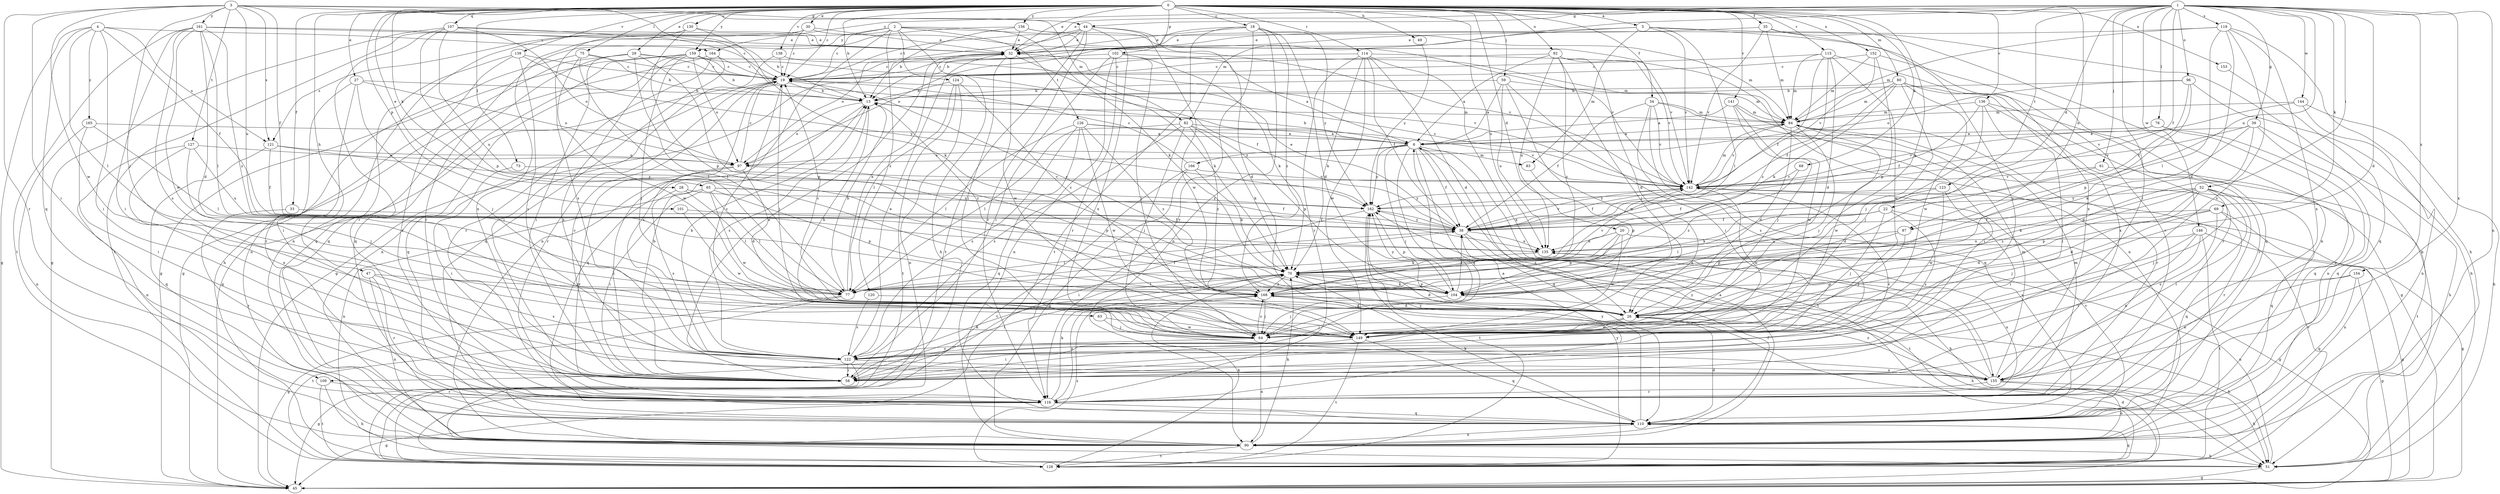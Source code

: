 strict digraph  {
0;
1;
2;
3;
4;
5;
6;
13;
18;
19;
20;
22;
26;
27;
28;
29;
30;
32;
33;
34;
35;
38;
39;
44;
45;
47;
49;
51;
52;
58;
59;
61;
63;
64;
65;
68;
69;
70;
73;
75;
76;
77;
80;
82;
83;
84;
87;
90;
92;
96;
97;
101;
102;
104;
107;
109;
110;
114;
115;
116;
119;
120;
121;
122;
123;
124;
126;
127;
128;
130;
135;
136;
138;
139;
141;
142;
144;
146;
149;
152;
153;
154;
155;
156;
159;
161;
162;
164;
165;
166;
168;
0 -> 5  [label=a];
0 -> 13  [label=b];
0 -> 18  [label=c];
0 -> 19  [label=c];
0 -> 20  [label=d];
0 -> 27  [label=e];
0 -> 28  [label=e];
0 -> 29  [label=e];
0 -> 30  [label=e];
0 -> 32  [label=e];
0 -> 33  [label=f];
0 -> 34  [label=f];
0 -> 35  [label=f];
0 -> 47  [label=h];
0 -> 49  [label=h];
0 -> 59  [label=j];
0 -> 65  [label=k];
0 -> 68  [label=k];
0 -> 73  [label=l];
0 -> 75  [label=l];
0 -> 80  [label=m];
0 -> 87  [label=n];
0 -> 92  [label=o];
0 -> 101  [label=p];
0 -> 102  [label=p];
0 -> 104  [label=p];
0 -> 107  [label=q];
0 -> 114  [label=r];
0 -> 115  [label=r];
0 -> 130  [label=u];
0 -> 135  [label=u];
0 -> 136  [label=v];
0 -> 138  [label=v];
0 -> 139  [label=v];
0 -> 141  [label=v];
0 -> 152  [label=x];
0 -> 153  [label=x];
0 -> 156  [label=y];
0 -> 159  [label=y];
1 -> 22  [label=d];
1 -> 26  [label=d];
1 -> 32  [label=e];
1 -> 38  [label=f];
1 -> 39  [label=g];
1 -> 44  [label=g];
1 -> 52  [label=i];
1 -> 58  [label=i];
1 -> 61  [label=j];
1 -> 69  [label=k];
1 -> 76  [label=l];
1 -> 82  [label=m];
1 -> 87  [label=n];
1 -> 90  [label=n];
1 -> 96  [label=o];
1 -> 119  [label=s];
1 -> 123  [label=t];
1 -> 144  [label=w];
1 -> 146  [label=w];
1 -> 154  [label=x];
1 -> 155  [label=x];
1 -> 164  [label=z];
2 -> 19  [label=c];
2 -> 51  [label=h];
2 -> 70  [label=k];
2 -> 90  [label=n];
2 -> 120  [label=s];
2 -> 121  [label=s];
2 -> 124  [label=t];
2 -> 126  [label=t];
2 -> 142  [label=v];
2 -> 159  [label=y];
3 -> 6  [label=a];
3 -> 38  [label=f];
3 -> 44  [label=g];
3 -> 58  [label=i];
3 -> 63  [label=j];
3 -> 82  [label=m];
3 -> 116  [label=r];
3 -> 121  [label=s];
3 -> 127  [label=t];
3 -> 135  [label=u];
3 -> 149  [label=w];
3 -> 161  [label=y];
4 -> 38  [label=f];
4 -> 45  [label=g];
4 -> 58  [label=i];
4 -> 77  [label=l];
4 -> 109  [label=q];
4 -> 121  [label=s];
4 -> 164  [label=z];
4 -> 165  [label=z];
5 -> 32  [label=e];
5 -> 77  [label=l];
5 -> 83  [label=m];
5 -> 90  [label=n];
5 -> 97  [label=o];
5 -> 142  [label=v];
5 -> 155  [label=x];
6 -> 13  [label=b];
6 -> 38  [label=f];
6 -> 64  [label=j];
6 -> 83  [label=m];
6 -> 97  [label=o];
6 -> 109  [label=q];
6 -> 110  [label=q];
6 -> 128  [label=t];
6 -> 162  [label=y];
6 -> 166  [label=z];
13 -> 84  [label=m];
13 -> 97  [label=o];
13 -> 110  [label=q];
13 -> 122  [label=s];
13 -> 168  [label=z];
18 -> 13  [label=b];
18 -> 26  [label=d];
18 -> 32  [label=e];
18 -> 90  [label=n];
18 -> 116  [label=r];
18 -> 128  [label=t];
18 -> 162  [label=y];
18 -> 168  [label=z];
19 -> 13  [label=b];
19 -> 45  [label=g];
19 -> 64  [label=j];
19 -> 110  [label=q];
19 -> 116  [label=r];
19 -> 122  [label=s];
20 -> 45  [label=g];
20 -> 104  [label=p];
20 -> 135  [label=u];
20 -> 149  [label=w];
20 -> 168  [label=z];
22 -> 38  [label=f];
22 -> 45  [label=g];
22 -> 64  [label=j];
22 -> 70  [label=k];
22 -> 77  [label=l];
22 -> 122  [label=s];
26 -> 19  [label=c];
26 -> 51  [label=h];
26 -> 64  [label=j];
26 -> 149  [label=w];
26 -> 168  [label=z];
27 -> 13  [label=b];
27 -> 58  [label=i];
27 -> 64  [label=j];
27 -> 97  [label=o];
27 -> 116  [label=r];
28 -> 77  [label=l];
28 -> 122  [label=s];
28 -> 162  [label=y];
29 -> 19  [label=c];
29 -> 51  [label=h];
29 -> 58  [label=i];
29 -> 77  [label=l];
29 -> 84  [label=m];
29 -> 104  [label=p];
29 -> 110  [label=q];
30 -> 19  [label=c];
30 -> 32  [label=e];
30 -> 90  [label=n];
30 -> 122  [label=s];
30 -> 142  [label=v];
32 -> 19  [label=c];
32 -> 45  [label=g];
32 -> 64  [label=j];
32 -> 70  [label=k];
32 -> 149  [label=w];
33 -> 38  [label=f];
33 -> 116  [label=r];
34 -> 38  [label=f];
34 -> 45  [label=g];
34 -> 84  [label=m];
34 -> 110  [label=q];
34 -> 122  [label=s];
34 -> 142  [label=v];
35 -> 32  [label=e];
35 -> 51  [label=h];
35 -> 84  [label=m];
35 -> 122  [label=s];
35 -> 142  [label=v];
38 -> 32  [label=e];
38 -> 51  [label=h];
38 -> 77  [label=l];
38 -> 128  [label=t];
38 -> 135  [label=u];
38 -> 142  [label=v];
38 -> 162  [label=y];
39 -> 6  [label=a];
39 -> 26  [label=d];
39 -> 51  [label=h];
39 -> 70  [label=k];
39 -> 110  [label=q];
39 -> 142  [label=v];
44 -> 19  [label=c];
44 -> 26  [label=d];
44 -> 32  [label=e];
44 -> 97  [label=o];
44 -> 116  [label=r];
44 -> 128  [label=t];
44 -> 149  [label=w];
44 -> 155  [label=x];
45 -> 26  [label=d];
47 -> 90  [label=n];
47 -> 116  [label=r];
47 -> 122  [label=s];
47 -> 168  [label=z];
49 -> 162  [label=y];
51 -> 45  [label=g];
51 -> 135  [label=u];
52 -> 26  [label=d];
52 -> 58  [label=i];
52 -> 64  [label=j];
52 -> 70  [label=k];
52 -> 104  [label=p];
52 -> 110  [label=q];
52 -> 116  [label=r];
52 -> 162  [label=y];
52 -> 168  [label=z];
58 -> 13  [label=b];
58 -> 19  [label=c];
58 -> 32  [label=e];
58 -> 70  [label=k];
58 -> 142  [label=v];
59 -> 6  [label=a];
59 -> 13  [label=b];
59 -> 58  [label=i];
59 -> 84  [label=m];
59 -> 135  [label=u];
59 -> 149  [label=w];
61 -> 26  [label=d];
61 -> 128  [label=t];
61 -> 142  [label=v];
63 -> 64  [label=j];
63 -> 149  [label=w];
64 -> 13  [label=b];
64 -> 19  [label=c];
64 -> 90  [label=n];
64 -> 122  [label=s];
64 -> 168  [label=z];
65 -> 38  [label=f];
65 -> 58  [label=i];
65 -> 77  [label=l];
65 -> 90  [label=n];
65 -> 104  [label=p];
65 -> 149  [label=w];
65 -> 162  [label=y];
68 -> 142  [label=v];
68 -> 168  [label=z];
69 -> 26  [label=d];
69 -> 38  [label=f];
69 -> 64  [label=j];
69 -> 90  [label=n];
69 -> 110  [label=q];
69 -> 122  [label=s];
70 -> 19  [label=c];
70 -> 26  [label=d];
70 -> 58  [label=i];
70 -> 77  [label=l];
70 -> 104  [label=p];
70 -> 142  [label=v];
70 -> 168  [label=z];
73 -> 58  [label=i];
73 -> 142  [label=v];
75 -> 13  [label=b];
75 -> 19  [label=c];
75 -> 77  [label=l];
75 -> 90  [label=n];
75 -> 149  [label=w];
76 -> 6  [label=a];
76 -> 110  [label=q];
76 -> 116  [label=r];
76 -> 142  [label=v];
77 -> 13  [label=b];
77 -> 32  [label=e];
77 -> 38  [label=f];
77 -> 45  [label=g];
77 -> 128  [label=t];
80 -> 13  [label=b];
80 -> 38  [label=f];
80 -> 64  [label=j];
80 -> 70  [label=k];
80 -> 84  [label=m];
80 -> 116  [label=r];
80 -> 149  [label=w];
80 -> 155  [label=x];
82 -> 6  [label=a];
82 -> 64  [label=j];
82 -> 70  [label=k];
82 -> 77  [label=l];
82 -> 104  [label=p];
82 -> 122  [label=s];
82 -> 168  [label=z];
83 -> 104  [label=p];
84 -> 6  [label=a];
84 -> 26  [label=d];
84 -> 64  [label=j];
84 -> 116  [label=r];
84 -> 142  [label=v];
84 -> 149  [label=w];
87 -> 64  [label=j];
87 -> 104  [label=p];
87 -> 135  [label=u];
90 -> 6  [label=a];
90 -> 38  [label=f];
90 -> 51  [label=h];
90 -> 70  [label=k];
90 -> 128  [label=t];
92 -> 6  [label=a];
92 -> 19  [label=c];
92 -> 26  [label=d];
92 -> 64  [label=j];
92 -> 90  [label=n];
92 -> 135  [label=u];
92 -> 168  [label=z];
96 -> 13  [label=b];
96 -> 38  [label=f];
96 -> 51  [label=h];
96 -> 97  [label=o];
96 -> 104  [label=p];
97 -> 19  [label=c];
97 -> 26  [label=d];
97 -> 58  [label=i];
97 -> 104  [label=p];
97 -> 116  [label=r];
101 -> 38  [label=f];
101 -> 149  [label=w];
102 -> 6  [label=a];
102 -> 19  [label=c];
102 -> 58  [label=i];
102 -> 64  [label=j];
102 -> 70  [label=k];
102 -> 90  [label=n];
102 -> 116  [label=r];
104 -> 38  [label=f];
104 -> 51  [label=h];
104 -> 64  [label=j];
104 -> 70  [label=k];
104 -> 162  [label=y];
107 -> 13  [label=b];
107 -> 32  [label=e];
107 -> 45  [label=g];
107 -> 97  [label=o];
107 -> 104  [label=p];
107 -> 116  [label=r];
107 -> 135  [label=u];
109 -> 51  [label=h];
109 -> 116  [label=r];
109 -> 128  [label=t];
110 -> 26  [label=d];
110 -> 70  [label=k];
110 -> 90  [label=n];
110 -> 142  [label=v];
110 -> 162  [label=y];
114 -> 19  [label=c];
114 -> 26  [label=d];
114 -> 38  [label=f];
114 -> 70  [label=k];
114 -> 116  [label=r];
114 -> 142  [label=v];
114 -> 149  [label=w];
114 -> 155  [label=x];
115 -> 19  [label=c];
115 -> 26  [label=d];
115 -> 38  [label=f];
115 -> 84  [label=m];
115 -> 116  [label=r];
115 -> 149  [label=w];
115 -> 168  [label=z];
116 -> 6  [label=a];
116 -> 45  [label=g];
116 -> 70  [label=k];
116 -> 84  [label=m];
116 -> 110  [label=q];
116 -> 135  [label=u];
116 -> 168  [label=z];
119 -> 26  [label=d];
119 -> 32  [label=e];
119 -> 51  [label=h];
119 -> 77  [label=l];
119 -> 84  [label=m];
119 -> 122  [label=s];
119 -> 155  [label=x];
120 -> 26  [label=d];
120 -> 122  [label=s];
121 -> 38  [label=f];
121 -> 97  [label=o];
121 -> 110  [label=q];
121 -> 162  [label=y];
122 -> 13  [label=b];
122 -> 32  [label=e];
122 -> 45  [label=g];
122 -> 58  [label=i];
122 -> 155  [label=x];
123 -> 38  [label=f];
123 -> 58  [label=i];
123 -> 149  [label=w];
123 -> 162  [label=y];
124 -> 13  [label=b];
124 -> 77  [label=l];
124 -> 90  [label=n];
124 -> 128  [label=t];
124 -> 168  [label=z];
126 -> 6  [label=a];
126 -> 77  [label=l];
126 -> 110  [label=q];
126 -> 122  [label=s];
126 -> 142  [label=v];
126 -> 149  [label=w];
126 -> 168  [label=z];
127 -> 64  [label=j];
127 -> 90  [label=n];
127 -> 97  [label=o];
127 -> 135  [label=u];
127 -> 155  [label=x];
128 -> 70  [label=k];
128 -> 110  [label=q];
128 -> 142  [label=v];
128 -> 162  [label=y];
128 -> 168  [label=z];
130 -> 32  [label=e];
130 -> 70  [label=k];
130 -> 104  [label=p];
130 -> 128  [label=t];
130 -> 155  [label=x];
135 -> 70  [label=k];
136 -> 38  [label=f];
136 -> 58  [label=i];
136 -> 64  [label=j];
136 -> 84  [label=m];
136 -> 90  [label=n];
136 -> 116  [label=r];
138 -> 19  [label=c];
138 -> 58  [label=i];
138 -> 142  [label=v];
139 -> 19  [label=c];
139 -> 110  [label=q];
139 -> 116  [label=r];
139 -> 122  [label=s];
139 -> 162  [label=y];
141 -> 6  [label=a];
141 -> 58  [label=i];
141 -> 64  [label=j];
141 -> 84  [label=m];
141 -> 149  [label=w];
142 -> 19  [label=c];
142 -> 38  [label=f];
142 -> 84  [label=m];
142 -> 149  [label=w];
142 -> 162  [label=y];
144 -> 51  [label=h];
144 -> 84  [label=m];
144 -> 90  [label=n];
144 -> 142  [label=v];
146 -> 45  [label=g];
146 -> 58  [label=i];
146 -> 122  [label=s];
146 -> 128  [label=t];
146 -> 135  [label=u];
146 -> 155  [label=x];
149 -> 58  [label=i];
149 -> 110  [label=q];
149 -> 128  [label=t];
152 -> 19  [label=c];
152 -> 84  [label=m];
152 -> 104  [label=p];
152 -> 110  [label=q];
152 -> 142  [label=v];
153 -> 110  [label=q];
154 -> 45  [label=g];
154 -> 104  [label=p];
154 -> 110  [label=q];
154 -> 155  [label=x];
155 -> 6  [label=a];
155 -> 51  [label=h];
155 -> 84  [label=m];
155 -> 90  [label=n];
155 -> 116  [label=r];
155 -> 162  [label=y];
155 -> 168  [label=z];
156 -> 13  [label=b];
156 -> 32  [label=e];
156 -> 84  [label=m];
156 -> 116  [label=r];
156 -> 142  [label=v];
159 -> 13  [label=b];
159 -> 19  [label=c];
159 -> 38  [label=f];
159 -> 45  [label=g];
159 -> 64  [label=j];
159 -> 90  [label=n];
159 -> 97  [label=o];
159 -> 110  [label=q];
159 -> 155  [label=x];
161 -> 19  [label=c];
161 -> 26  [label=d];
161 -> 32  [label=e];
161 -> 58  [label=i];
161 -> 77  [label=l];
161 -> 122  [label=s];
161 -> 128  [label=t];
161 -> 149  [label=w];
161 -> 168  [label=z];
162 -> 38  [label=f];
162 -> 58  [label=i];
162 -> 104  [label=p];
162 -> 128  [label=t];
164 -> 19  [label=c];
164 -> 45  [label=g];
164 -> 110  [label=q];
164 -> 116  [label=r];
165 -> 6  [label=a];
165 -> 58  [label=i];
165 -> 77  [label=l];
165 -> 90  [label=n];
166 -> 19  [label=c];
166 -> 70  [label=k];
166 -> 90  [label=n];
166 -> 128  [label=t];
166 -> 142  [label=v];
168 -> 26  [label=d];
168 -> 64  [label=j];
}
